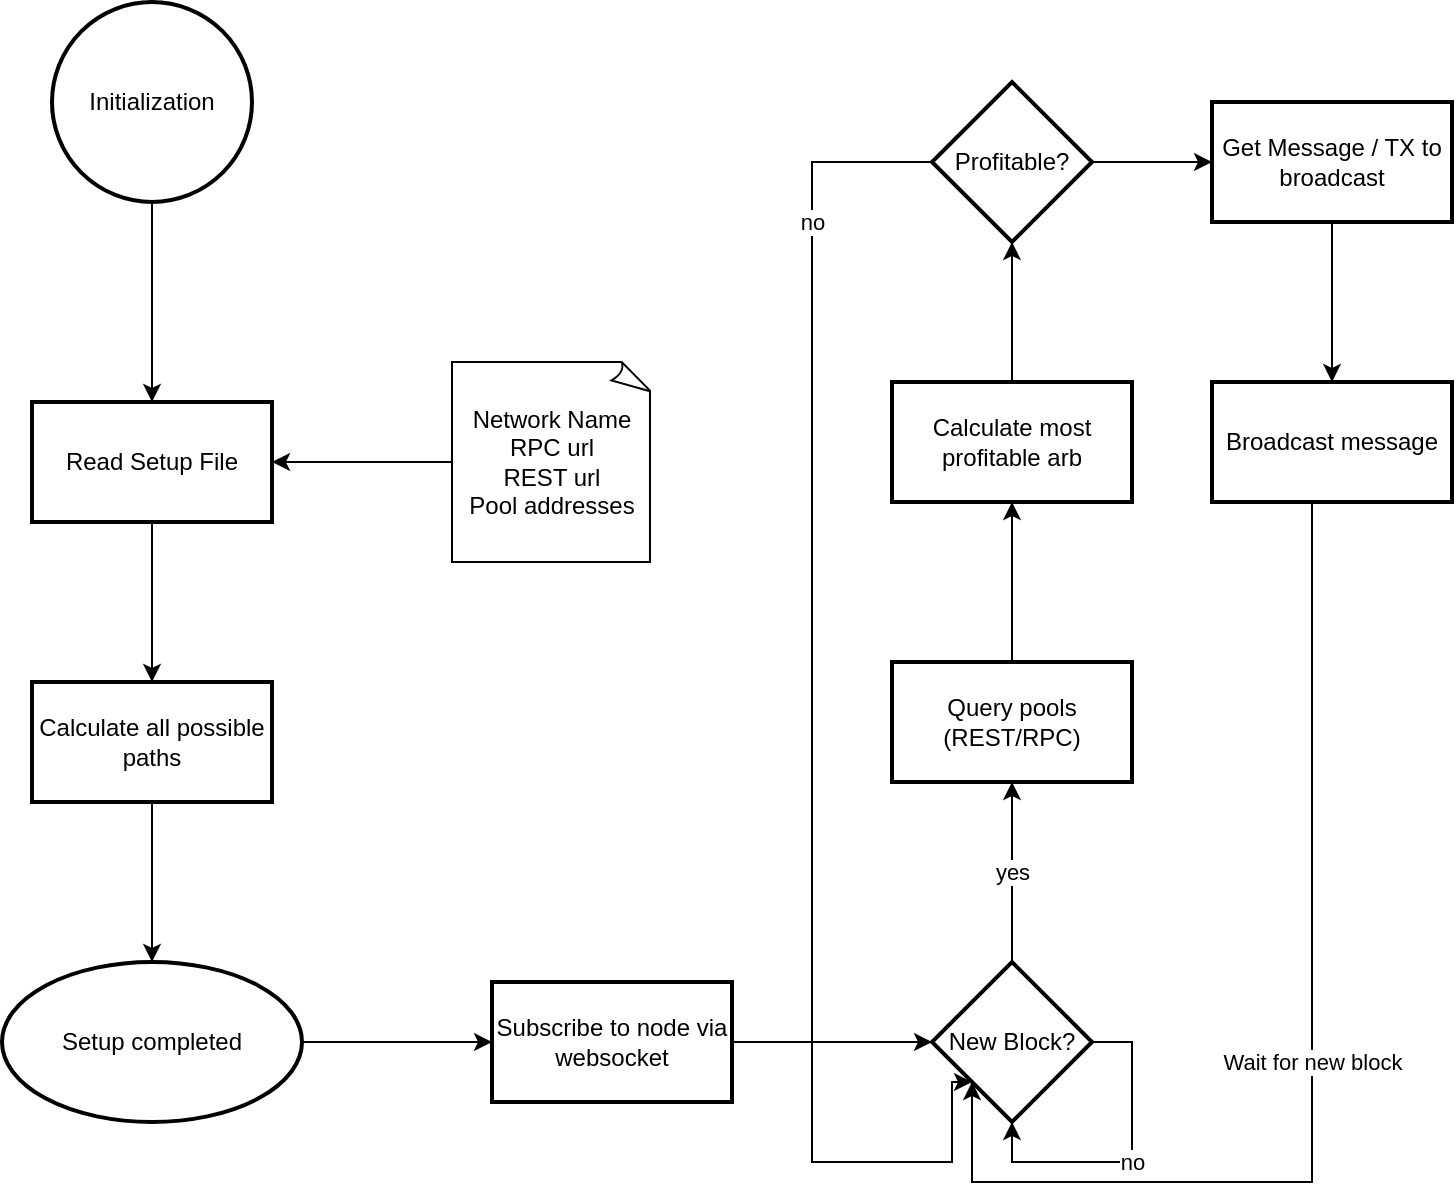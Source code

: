 <mxfile version="20.2.3" type="device"><diagram id="C5RBs43oDa-KdzZeNtuy" name="Page-1"><mxGraphModel dx="1662" dy="794" grid="1" gridSize="10" guides="1" tooltips="1" connect="1" arrows="1" fold="1" page="1" pageScale="1" pageWidth="827" pageHeight="1169" math="0" shadow="0"><root><mxCell id="WIyWlLk6GJQsqaUBKTNV-0"/><mxCell id="WIyWlLk6GJQsqaUBKTNV-1" parent="WIyWlLk6GJQsqaUBKTNV-0"/><mxCell id="yZPsJ-4_j1xx7LuXHJ0W-7" value="" style="edgeStyle=orthogonalEdgeStyle;rounded=0;orthogonalLoop=1;jettySize=auto;html=1;" edge="1" parent="WIyWlLk6GJQsqaUBKTNV-1" source="yZPsJ-4_j1xx7LuXHJ0W-0" target="yZPsJ-4_j1xx7LuXHJ0W-6"><mxGeometry relative="1" as="geometry"/></mxCell><mxCell id="yZPsJ-4_j1xx7LuXHJ0W-0" value="Initialization" style="strokeWidth=2;html=1;shape=mxgraph.flowchart.start_2;whiteSpace=wrap;" vertex="1" parent="WIyWlLk6GJQsqaUBKTNV-1"><mxGeometry x="70" y="50" width="100" height="100" as="geometry"/></mxCell><mxCell id="yZPsJ-4_j1xx7LuXHJ0W-11" value="" style="edgeStyle=orthogonalEdgeStyle;rounded=0;orthogonalLoop=1;jettySize=auto;html=1;" edge="1" parent="WIyWlLk6GJQsqaUBKTNV-1" source="yZPsJ-4_j1xx7LuXHJ0W-6" target="yZPsJ-4_j1xx7LuXHJ0W-10"><mxGeometry relative="1" as="geometry"/></mxCell><mxCell id="yZPsJ-4_j1xx7LuXHJ0W-6" value="Read Setup File" style="whiteSpace=wrap;html=1;strokeWidth=2;" vertex="1" parent="WIyWlLk6GJQsqaUBKTNV-1"><mxGeometry x="60" y="250" width="120" height="60" as="geometry"/></mxCell><mxCell id="yZPsJ-4_j1xx7LuXHJ0W-9" style="edgeStyle=orthogonalEdgeStyle;rounded=0;orthogonalLoop=1;jettySize=auto;html=1;entryX=1;entryY=0.5;entryDx=0;entryDy=0;" edge="1" parent="WIyWlLk6GJQsqaUBKTNV-1" source="yZPsJ-4_j1xx7LuXHJ0W-8" target="yZPsJ-4_j1xx7LuXHJ0W-6"><mxGeometry relative="1" as="geometry"/></mxCell><mxCell id="yZPsJ-4_j1xx7LuXHJ0W-8" value="Network Name&lt;br&gt;RPC url&lt;br&gt;REST url&lt;br&gt;Pool addresses" style="whiteSpace=wrap;html=1;shape=mxgraph.basic.document" vertex="1" parent="WIyWlLk6GJQsqaUBKTNV-1"><mxGeometry x="270" y="230" width="100" height="100" as="geometry"/></mxCell><mxCell id="yZPsJ-4_j1xx7LuXHJ0W-15" value="" style="edgeStyle=orthogonalEdgeStyle;rounded=0;orthogonalLoop=1;jettySize=auto;html=1;" edge="1" parent="WIyWlLk6GJQsqaUBKTNV-1" source="yZPsJ-4_j1xx7LuXHJ0W-10" target="yZPsJ-4_j1xx7LuXHJ0W-14"><mxGeometry relative="1" as="geometry"/></mxCell><mxCell id="yZPsJ-4_j1xx7LuXHJ0W-10" value="Calculate all possible paths" style="whiteSpace=wrap;html=1;strokeWidth=2;" vertex="1" parent="WIyWlLk6GJQsqaUBKTNV-1"><mxGeometry x="60" y="390" width="120" height="60" as="geometry"/></mxCell><mxCell id="yZPsJ-4_j1xx7LuXHJ0W-19" value="" style="edgeStyle=orthogonalEdgeStyle;rounded=0;orthogonalLoop=1;jettySize=auto;html=1;" edge="1" parent="WIyWlLk6GJQsqaUBKTNV-1" source="yZPsJ-4_j1xx7LuXHJ0W-14" target="yZPsJ-4_j1xx7LuXHJ0W-18"><mxGeometry relative="1" as="geometry"/></mxCell><mxCell id="yZPsJ-4_j1xx7LuXHJ0W-14" value="Setup completed" style="ellipse;whiteSpace=wrap;html=1;strokeWidth=2;" vertex="1" parent="WIyWlLk6GJQsqaUBKTNV-1"><mxGeometry x="45" y="530" width="150" height="80" as="geometry"/></mxCell><mxCell id="yZPsJ-4_j1xx7LuXHJ0W-21" value="" style="edgeStyle=orthogonalEdgeStyle;rounded=0;orthogonalLoop=1;jettySize=auto;html=1;" edge="1" parent="WIyWlLk6GJQsqaUBKTNV-1" source="yZPsJ-4_j1xx7LuXHJ0W-18" target="yZPsJ-4_j1xx7LuXHJ0W-20"><mxGeometry relative="1" as="geometry"/></mxCell><mxCell id="yZPsJ-4_j1xx7LuXHJ0W-18" value="Subscribe to node via websocket" style="whiteSpace=wrap;html=1;strokeWidth=2;" vertex="1" parent="WIyWlLk6GJQsqaUBKTNV-1"><mxGeometry x="290" y="540" width="120" height="60" as="geometry"/></mxCell><mxCell id="yZPsJ-4_j1xx7LuXHJ0W-25" value="yes" style="edgeStyle=orthogonalEdgeStyle;rounded=0;orthogonalLoop=1;jettySize=auto;html=1;" edge="1" parent="WIyWlLk6GJQsqaUBKTNV-1" source="yZPsJ-4_j1xx7LuXHJ0W-20" target="yZPsJ-4_j1xx7LuXHJ0W-24"><mxGeometry relative="1" as="geometry"/></mxCell><mxCell id="yZPsJ-4_j1xx7LuXHJ0W-20" value="New Block?" style="rhombus;whiteSpace=wrap;html=1;strokeWidth=2;" vertex="1" parent="WIyWlLk6GJQsqaUBKTNV-1"><mxGeometry x="510" y="530" width="80" height="80" as="geometry"/></mxCell><mxCell id="yZPsJ-4_j1xx7LuXHJ0W-23" value="no" style="edgeStyle=orthogonalEdgeStyle;rounded=0;orthogonalLoop=1;jettySize=auto;html=1;exitX=1;exitY=0.5;exitDx=0;exitDy=0;entryX=0.5;entryY=1;entryDx=0;entryDy=0;" edge="1" parent="WIyWlLk6GJQsqaUBKTNV-1" source="yZPsJ-4_j1xx7LuXHJ0W-20" target="yZPsJ-4_j1xx7LuXHJ0W-20"><mxGeometry relative="1" as="geometry"/></mxCell><mxCell id="yZPsJ-4_j1xx7LuXHJ0W-27" value="" style="edgeStyle=orthogonalEdgeStyle;rounded=0;orthogonalLoop=1;jettySize=auto;html=1;" edge="1" parent="WIyWlLk6GJQsqaUBKTNV-1" source="yZPsJ-4_j1xx7LuXHJ0W-24" target="yZPsJ-4_j1xx7LuXHJ0W-26"><mxGeometry relative="1" as="geometry"/></mxCell><mxCell id="yZPsJ-4_j1xx7LuXHJ0W-24" value="Query pools&lt;br&gt;(REST/RPC)" style="whiteSpace=wrap;html=1;strokeWidth=2;" vertex="1" parent="WIyWlLk6GJQsqaUBKTNV-1"><mxGeometry x="490" y="380" width="120" height="60" as="geometry"/></mxCell><mxCell id="yZPsJ-4_j1xx7LuXHJ0W-29" value="" style="edgeStyle=orthogonalEdgeStyle;rounded=0;orthogonalLoop=1;jettySize=auto;html=1;" edge="1" parent="WIyWlLk6GJQsqaUBKTNV-1" source="yZPsJ-4_j1xx7LuXHJ0W-26" target="yZPsJ-4_j1xx7LuXHJ0W-28"><mxGeometry relative="1" as="geometry"/></mxCell><mxCell id="yZPsJ-4_j1xx7LuXHJ0W-26" value="Calculate most profitable arb" style="whiteSpace=wrap;html=1;strokeWidth=2;" vertex="1" parent="WIyWlLk6GJQsqaUBKTNV-1"><mxGeometry x="490" y="240" width="120" height="60" as="geometry"/></mxCell><mxCell id="yZPsJ-4_j1xx7LuXHJ0W-30" value="no" style="edgeStyle=orthogonalEdgeStyle;rounded=0;orthogonalLoop=1;jettySize=auto;html=1;entryX=0;entryY=1;entryDx=0;entryDy=0;" edge="1" parent="WIyWlLk6GJQsqaUBKTNV-1" source="yZPsJ-4_j1xx7LuXHJ0W-28" target="yZPsJ-4_j1xx7LuXHJ0W-20"><mxGeometry x="-0.735" relative="1" as="geometry"><Array as="points"><mxPoint x="450" y="130"/><mxPoint x="450" y="630"/><mxPoint x="520" y="630"/><mxPoint x="520" y="590"/></Array><mxPoint as="offset"/></mxGeometry></mxCell><mxCell id="yZPsJ-4_j1xx7LuXHJ0W-32" value="" style="edgeStyle=orthogonalEdgeStyle;rounded=0;orthogonalLoop=1;jettySize=auto;html=1;" edge="1" parent="WIyWlLk6GJQsqaUBKTNV-1" source="yZPsJ-4_j1xx7LuXHJ0W-28" target="yZPsJ-4_j1xx7LuXHJ0W-31"><mxGeometry relative="1" as="geometry"/></mxCell><mxCell id="yZPsJ-4_j1xx7LuXHJ0W-28" value="Profitable?" style="rhombus;whiteSpace=wrap;html=1;strokeWidth=2;" vertex="1" parent="WIyWlLk6GJQsqaUBKTNV-1"><mxGeometry x="510" y="90" width="80" height="80" as="geometry"/></mxCell><mxCell id="yZPsJ-4_j1xx7LuXHJ0W-34" value="" style="edgeStyle=orthogonalEdgeStyle;rounded=0;orthogonalLoop=1;jettySize=auto;html=1;" edge="1" parent="WIyWlLk6GJQsqaUBKTNV-1" source="yZPsJ-4_j1xx7LuXHJ0W-31" target="yZPsJ-4_j1xx7LuXHJ0W-33"><mxGeometry relative="1" as="geometry"/></mxCell><mxCell id="yZPsJ-4_j1xx7LuXHJ0W-31" value="Get Message / TX to broadcast" style="whiteSpace=wrap;html=1;strokeWidth=2;" vertex="1" parent="WIyWlLk6GJQsqaUBKTNV-1"><mxGeometry x="650" y="100" width="120" height="60" as="geometry"/></mxCell><mxCell id="yZPsJ-4_j1xx7LuXHJ0W-35" value="Wait for new block" style="edgeStyle=orthogonalEdgeStyle;rounded=0;orthogonalLoop=1;jettySize=auto;html=1;" edge="1" parent="WIyWlLk6GJQsqaUBKTNV-1" source="yZPsJ-4_j1xx7LuXHJ0W-33"><mxGeometry relative="1" as="geometry"><mxPoint x="530" y="590" as="targetPoint"/><Array as="points"><mxPoint x="700" y="640"/><mxPoint x="530" y="640"/></Array></mxGeometry></mxCell><mxCell id="yZPsJ-4_j1xx7LuXHJ0W-33" value="Broadcast message" style="whiteSpace=wrap;html=1;strokeWidth=2;" vertex="1" parent="WIyWlLk6GJQsqaUBKTNV-1"><mxGeometry x="650" y="240" width="120" height="60" as="geometry"/></mxCell></root></mxGraphModel></diagram></mxfile>